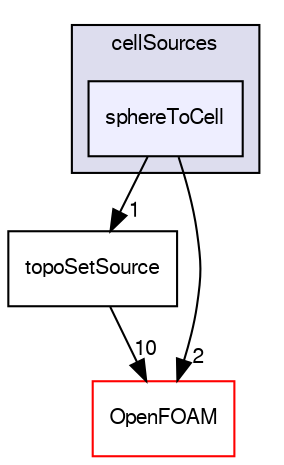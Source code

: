 digraph "src/meshTools/sets/cellSources/sphereToCell" {
  bgcolor=transparent;
  compound=true
  node [ fontsize="10", fontname="FreeSans"];
  edge [ labelfontsize="10", labelfontname="FreeSans"];
  subgraph clusterdir_fc621d78dcee889743a7b51abdefc9d7 {
    graph [ bgcolor="#ddddee", pencolor="black", label="cellSources" fontname="FreeSans", fontsize="10", URL="dir_fc621d78dcee889743a7b51abdefc9d7.html"]
  dir_94d44be961402cf59d3e1aba8462908c [shape=box, label="sphereToCell", style="filled", fillcolor="#eeeeff", pencolor="black", URL="dir_94d44be961402cf59d3e1aba8462908c.html"];
  }
  dir_ffdc7a49b4414cf981ba8f0aa91f3c24 [shape=box label="topoSetSource" URL="dir_ffdc7a49b4414cf981ba8f0aa91f3c24.html"];
  dir_c5473ff19b20e6ec4dfe5c310b3778a8 [shape=box label="OpenFOAM" color="red" URL="dir_c5473ff19b20e6ec4dfe5c310b3778a8.html"];
  dir_94d44be961402cf59d3e1aba8462908c->dir_ffdc7a49b4414cf981ba8f0aa91f3c24 [headlabel="1", labeldistance=1.5 headhref="dir_001665_001701.html"];
  dir_94d44be961402cf59d3e1aba8462908c->dir_c5473ff19b20e6ec4dfe5c310b3778a8 [headlabel="2", labeldistance=1.5 headhref="dir_001665_001732.html"];
  dir_ffdc7a49b4414cf981ba8f0aa91f3c24->dir_c5473ff19b20e6ec4dfe5c310b3778a8 [headlabel="10", labeldistance=1.5 headhref="dir_001701_001732.html"];
}
